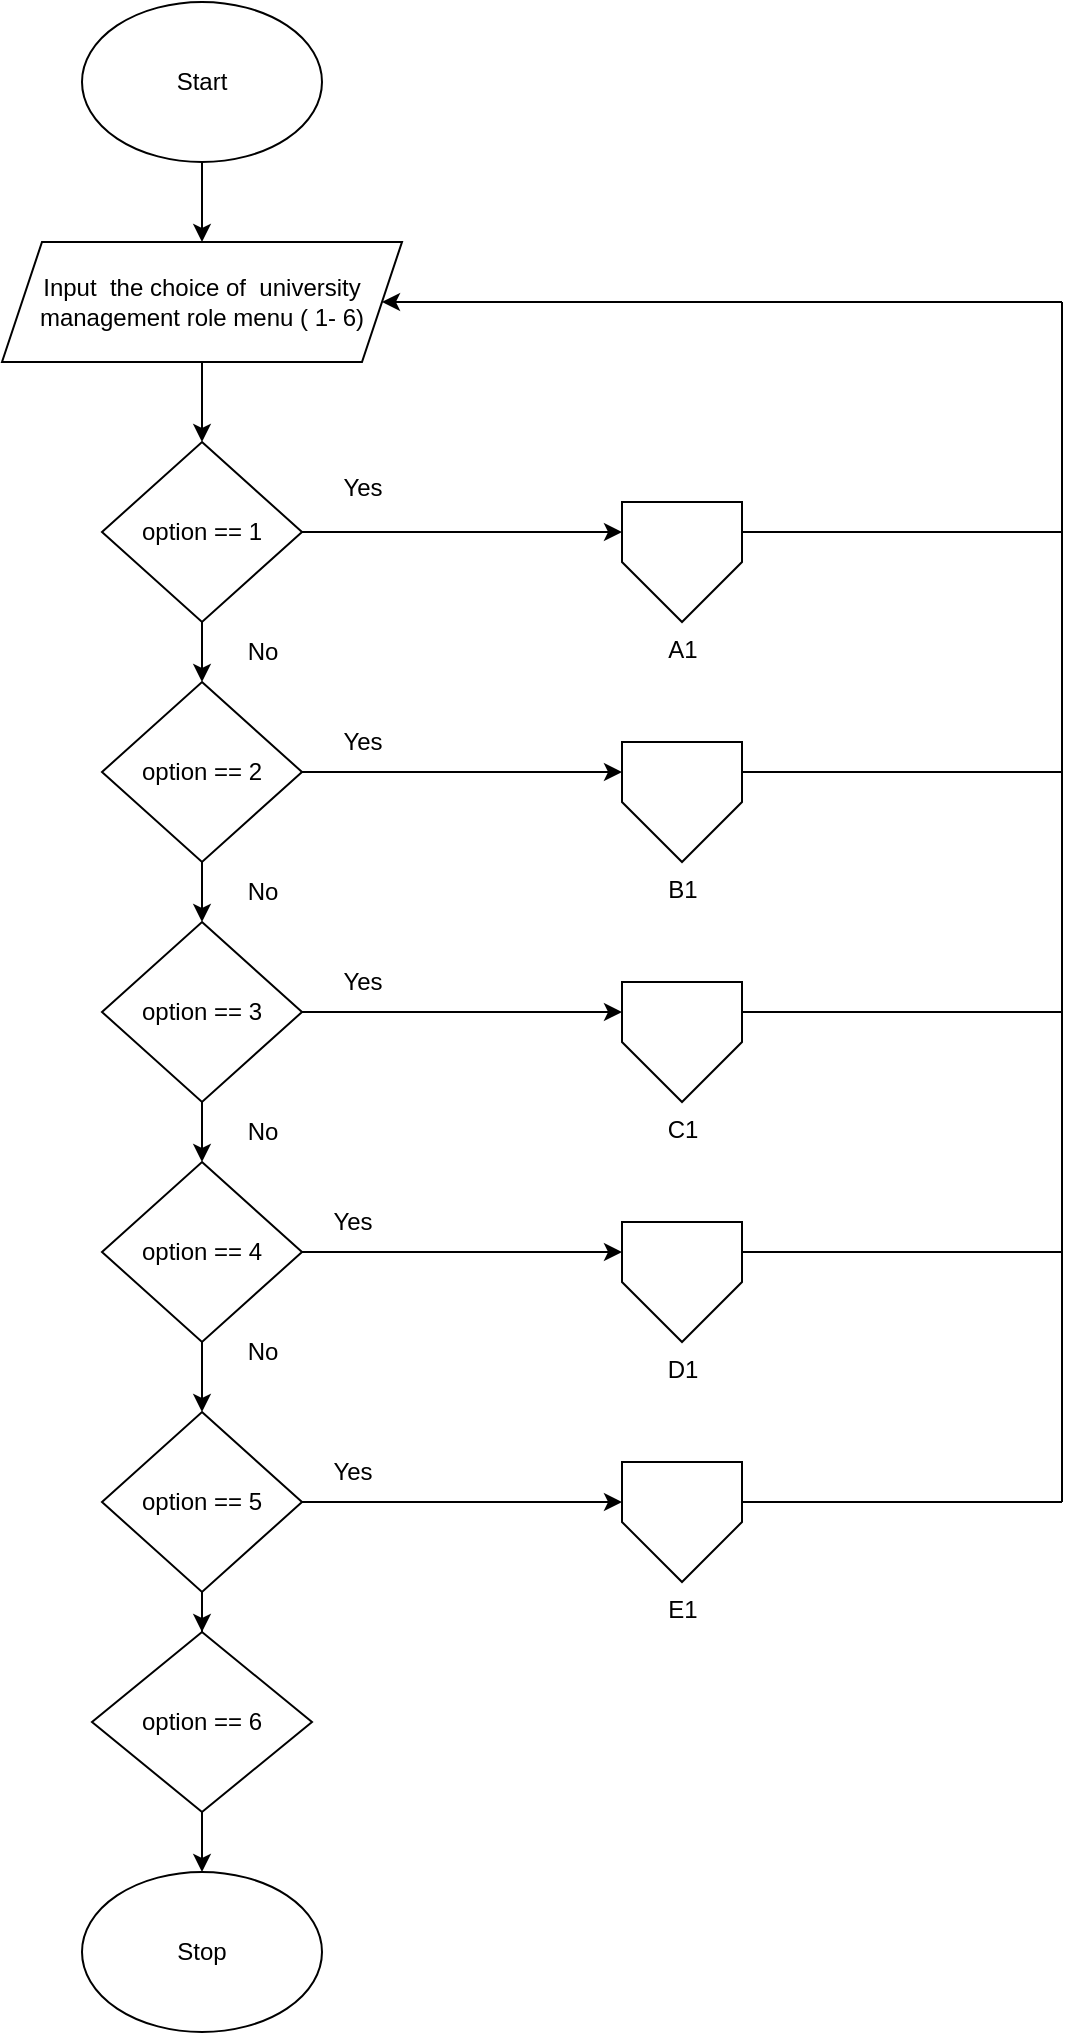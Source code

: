 <mxfile version="24.7.17">
  <diagram id="hPJmeEbqM_uJhu1WUBgI" name="Page-2">
    <mxGraphModel dx="1017" dy="3588" grid="1" gridSize="10" guides="1" tooltips="1" connect="1" arrows="1" fold="1" page="1" pageScale="1" pageWidth="827" pageHeight="1169" math="0" shadow="0">
      <root>
        <mxCell id="0" />
        <mxCell id="1" parent="0" />
        <mxCell id="ZoxIKXAUOeXcQ5-5phDQ-10" value="" style="edgeStyle=orthogonalEdgeStyle;rounded=0;orthogonalLoop=1;jettySize=auto;html=1;" parent="1" source="ZoxIKXAUOeXcQ5-5phDQ-11" target="ZoxIKXAUOeXcQ5-5phDQ-14" edge="1">
          <mxGeometry relative="1" as="geometry" />
        </mxCell>
        <mxCell id="ZoxIKXAUOeXcQ5-5phDQ-11" value="Start" style="ellipse;whiteSpace=wrap;html=1;" parent="1" vertex="1">
          <mxGeometry x="188" y="-2290" width="120" height="80" as="geometry" />
        </mxCell>
        <mxCell id="ZoxIKXAUOeXcQ5-5phDQ-21" value="" style="edgeStyle=orthogonalEdgeStyle;rounded=0;orthogonalLoop=1;jettySize=auto;html=1;" parent="1" source="ZoxIKXAUOeXcQ5-5phDQ-12" target="ZoxIKXAUOeXcQ5-5phDQ-15" edge="1">
          <mxGeometry relative="1" as="geometry" />
        </mxCell>
        <mxCell id="sU-5Mp4BqcbcbJBGRLXP-1" value="" style="edgeStyle=orthogonalEdgeStyle;rounded=0;orthogonalLoop=1;jettySize=auto;html=1;entryX=0;entryY=0.5;entryDx=0;entryDy=0;" parent="1" source="ZoxIKXAUOeXcQ5-5phDQ-12" edge="1">
          <mxGeometry relative="1" as="geometry">
            <mxPoint x="458.0" y="-2025.0" as="targetPoint" />
          </mxGeometry>
        </mxCell>
        <mxCell id="ZoxIKXAUOeXcQ5-5phDQ-12" value="option == 1" style="rhombus;whiteSpace=wrap;html=1;" parent="1" vertex="1">
          <mxGeometry x="198" y="-2070" width="100" height="90" as="geometry" />
        </mxCell>
        <mxCell id="ZoxIKXAUOeXcQ5-5phDQ-13" value="" style="edgeStyle=orthogonalEdgeStyle;rounded=0;orthogonalLoop=1;jettySize=auto;html=1;" parent="1" source="ZoxIKXAUOeXcQ5-5phDQ-14" target="ZoxIKXAUOeXcQ5-5phDQ-12" edge="1">
          <mxGeometry relative="1" as="geometry" />
        </mxCell>
        <mxCell id="ZoxIKXAUOeXcQ5-5phDQ-14" value="Input&amp;nbsp; the choice of&amp;nbsp; university management role menu ( 1- 6)" style="shape=parallelogram;perimeter=parallelogramPerimeter;whiteSpace=wrap;html=1;fixedSize=1;" parent="1" vertex="1">
          <mxGeometry x="148" y="-2170" width="200" height="60" as="geometry" />
        </mxCell>
        <mxCell id="ZoxIKXAUOeXcQ5-5phDQ-22" value="" style="edgeStyle=orthogonalEdgeStyle;rounded=0;orthogonalLoop=1;jettySize=auto;html=1;" parent="1" source="ZoxIKXAUOeXcQ5-5phDQ-15" target="ZoxIKXAUOeXcQ5-5phDQ-16" edge="1">
          <mxGeometry relative="1" as="geometry" />
        </mxCell>
        <mxCell id="ZoxIKXAUOeXcQ5-5phDQ-42" value="" style="edgeStyle=orthogonalEdgeStyle;rounded=0;orthogonalLoop=1;jettySize=auto;html=1;entryX=0;entryY=0.5;entryDx=0;entryDy=0;" parent="1" source="ZoxIKXAUOeXcQ5-5phDQ-15" edge="1">
          <mxGeometry relative="1" as="geometry">
            <mxPoint x="458.0" y="-1905" as="targetPoint" />
          </mxGeometry>
        </mxCell>
        <mxCell id="ZoxIKXAUOeXcQ5-5phDQ-15" value="option == 2" style="rhombus;whiteSpace=wrap;html=1;" parent="1" vertex="1">
          <mxGeometry x="198" y="-1950" width="100" height="90" as="geometry" />
        </mxCell>
        <mxCell id="ZoxIKXAUOeXcQ5-5phDQ-23" value="" style="edgeStyle=orthogonalEdgeStyle;rounded=0;orthogonalLoop=1;jettySize=auto;html=1;" parent="1" source="ZoxIKXAUOeXcQ5-5phDQ-16" target="ZoxIKXAUOeXcQ5-5phDQ-17" edge="1">
          <mxGeometry relative="1" as="geometry" />
        </mxCell>
        <mxCell id="ZoxIKXAUOeXcQ5-5phDQ-44" value="" style="edgeStyle=orthogonalEdgeStyle;rounded=0;orthogonalLoop=1;jettySize=auto;html=1;entryX=0;entryY=0.5;entryDx=0;entryDy=0;" parent="1" source="ZoxIKXAUOeXcQ5-5phDQ-16" edge="1">
          <mxGeometry relative="1" as="geometry">
            <mxPoint x="458.0" y="-1785" as="targetPoint" />
          </mxGeometry>
        </mxCell>
        <mxCell id="ZoxIKXAUOeXcQ5-5phDQ-16" value="&lt;div&gt;option == 3&lt;/div&gt;" style="rhombus;whiteSpace=wrap;html=1;" parent="1" vertex="1">
          <mxGeometry x="198" y="-1830" width="100" height="90" as="geometry" />
        </mxCell>
        <mxCell id="ZoxIKXAUOeXcQ5-5phDQ-25" value="" style="edgeStyle=orthogonalEdgeStyle;rounded=0;orthogonalLoop=1;jettySize=auto;html=1;" parent="1" source="ZoxIKXAUOeXcQ5-5phDQ-17" target="ZoxIKXAUOeXcQ5-5phDQ-18" edge="1">
          <mxGeometry relative="1" as="geometry" />
        </mxCell>
        <mxCell id="ZoxIKXAUOeXcQ5-5phDQ-46" value="" style="edgeStyle=orthogonalEdgeStyle;rounded=0;orthogonalLoop=1;jettySize=auto;html=1;entryX=0;entryY=0.5;entryDx=0;entryDy=0;" parent="1" source="ZoxIKXAUOeXcQ5-5phDQ-17" edge="1">
          <mxGeometry relative="1" as="geometry">
            <mxPoint x="458.0" y="-1665" as="targetPoint" />
          </mxGeometry>
        </mxCell>
        <mxCell id="ZoxIKXAUOeXcQ5-5phDQ-17" value="&lt;div&gt;option == 4&lt;/div&gt;" style="rhombus;whiteSpace=wrap;html=1;" parent="1" vertex="1">
          <mxGeometry x="198" y="-1710" width="100" height="90" as="geometry" />
        </mxCell>
        <mxCell id="ZoxIKXAUOeXcQ5-5phDQ-26" value="" style="edgeStyle=orthogonalEdgeStyle;rounded=0;orthogonalLoop=1;jettySize=auto;html=1;" parent="1" source="ZoxIKXAUOeXcQ5-5phDQ-18" target="ZoxIKXAUOeXcQ5-5phDQ-19" edge="1">
          <mxGeometry relative="1" as="geometry" />
        </mxCell>
        <mxCell id="ZoxIKXAUOeXcQ5-5phDQ-48" value="" style="edgeStyle=orthogonalEdgeStyle;rounded=0;orthogonalLoop=1;jettySize=auto;html=1;entryX=0;entryY=0.5;entryDx=0;entryDy=0;" parent="1" source="ZoxIKXAUOeXcQ5-5phDQ-18" edge="1">
          <mxGeometry relative="1" as="geometry">
            <mxPoint x="458.0" y="-1540" as="targetPoint" />
          </mxGeometry>
        </mxCell>
        <mxCell id="ZoxIKXAUOeXcQ5-5phDQ-18" value="&lt;div&gt;option == 5&lt;/div&gt;" style="rhombus;whiteSpace=wrap;html=1;" parent="1" vertex="1">
          <mxGeometry x="198" y="-1585" width="100" height="90" as="geometry" />
        </mxCell>
        <mxCell id="ZoxIKXAUOeXcQ5-5phDQ-28" value="" style="edgeStyle=orthogonalEdgeStyle;rounded=0;orthogonalLoop=1;jettySize=auto;html=1;" parent="1" source="ZoxIKXAUOeXcQ5-5phDQ-19" target="ZoxIKXAUOeXcQ5-5phDQ-27" edge="1">
          <mxGeometry relative="1" as="geometry" />
        </mxCell>
        <mxCell id="ZoxIKXAUOeXcQ5-5phDQ-19" value="option == 6" style="rhombus;whiteSpace=wrap;html=1;" parent="1" vertex="1">
          <mxGeometry x="193" y="-1475" width="110" height="90" as="geometry" />
        </mxCell>
        <mxCell id="ZoxIKXAUOeXcQ5-5phDQ-27" value="Stop" style="ellipse;whiteSpace=wrap;html=1;" parent="1" vertex="1">
          <mxGeometry x="188" y="-1355" width="120" height="80" as="geometry" />
        </mxCell>
        <mxCell id="ZoxIKXAUOeXcQ5-5phDQ-50" value="Yes" style="text;html=1;align=center;verticalAlign=middle;resizable=0;points=[];autosize=1;strokeColor=none;fillColor=none;" parent="1" vertex="1">
          <mxGeometry x="308" y="-2062" width="40" height="30" as="geometry" />
        </mxCell>
        <mxCell id="ZoxIKXAUOeXcQ5-5phDQ-51" value="No" style="text;html=1;align=center;verticalAlign=middle;resizable=0;points=[];autosize=1;strokeColor=none;fillColor=none;" parent="1" vertex="1">
          <mxGeometry x="258" y="-1980" width="40" height="30" as="geometry" />
        </mxCell>
        <mxCell id="ZoxIKXAUOeXcQ5-5phDQ-52" value="Yes" style="text;html=1;align=center;verticalAlign=middle;resizable=0;points=[];autosize=1;strokeColor=none;fillColor=none;" parent="1" vertex="1">
          <mxGeometry x="308" y="-1935" width="40" height="30" as="geometry" />
        </mxCell>
        <mxCell id="ZoxIKXAUOeXcQ5-5phDQ-53" value="Yes" style="text;html=1;align=center;verticalAlign=middle;resizable=0;points=[];autosize=1;strokeColor=none;fillColor=none;" parent="1" vertex="1">
          <mxGeometry x="308" y="-1815" width="40" height="30" as="geometry" />
        </mxCell>
        <mxCell id="ZoxIKXAUOeXcQ5-5phDQ-54" value="Yes" style="text;html=1;align=center;verticalAlign=middle;resizable=0;points=[];autosize=1;strokeColor=none;fillColor=none;" parent="1" vertex="1">
          <mxGeometry x="303" y="-1695" width="40" height="30" as="geometry" />
        </mxCell>
        <mxCell id="ZoxIKXAUOeXcQ5-5phDQ-55" value="Yes" style="text;html=1;align=center;verticalAlign=middle;resizable=0;points=[];autosize=1;strokeColor=none;fillColor=none;" parent="1" vertex="1">
          <mxGeometry x="303" y="-1570" width="40" height="30" as="geometry" />
        </mxCell>
        <mxCell id="ZoxIKXAUOeXcQ5-5phDQ-56" value="No" style="text;html=1;align=center;verticalAlign=middle;resizable=0;points=[];autosize=1;strokeColor=none;fillColor=none;" parent="1" vertex="1">
          <mxGeometry x="258" y="-1860" width="40" height="30" as="geometry" />
        </mxCell>
        <mxCell id="ZoxIKXAUOeXcQ5-5phDQ-57" value="No" style="text;html=1;align=center;verticalAlign=middle;resizable=0;points=[];autosize=1;strokeColor=none;fillColor=none;" parent="1" vertex="1">
          <mxGeometry x="258" y="-1740" width="40" height="30" as="geometry" />
        </mxCell>
        <mxCell id="ZoxIKXAUOeXcQ5-5phDQ-58" value="No" style="text;html=1;align=center;verticalAlign=middle;resizable=0;points=[];autosize=1;strokeColor=none;fillColor=none;" parent="1" vertex="1">
          <mxGeometry x="258" y="-1630" width="40" height="30" as="geometry" />
        </mxCell>
        <mxCell id="uOiCjjrxeWrXdkk0zyQc-3" value="" style="endArrow=classic;html=1;rounded=0;entryX=1;entryY=0.5;entryDx=0;entryDy=0;" parent="1" target="ZoxIKXAUOeXcQ5-5phDQ-14" edge="1">
          <mxGeometry width="50" height="50" relative="1" as="geometry">
            <mxPoint x="678" y="-2140" as="sourcePoint" />
            <mxPoint x="548" y="-1980" as="targetPoint" />
          </mxGeometry>
        </mxCell>
        <mxCell id="uOiCjjrxeWrXdkk0zyQc-4" value="" style="endArrow=none;html=1;rounded=0;" parent="1" edge="1">
          <mxGeometry width="50" height="50" relative="1" as="geometry">
            <mxPoint x="678" y="-1540" as="sourcePoint" />
            <mxPoint x="678" y="-2140" as="targetPoint" />
          </mxGeometry>
        </mxCell>
        <mxCell id="uOiCjjrxeWrXdkk0zyQc-5" value="" style="endArrow=none;html=1;rounded=0;exitX=1;exitY=0.5;exitDx=0;exitDy=0;" parent="1" edge="1">
          <mxGeometry width="50" height="50" relative="1" as="geometry">
            <mxPoint x="518.0" y="-1540" as="sourcePoint" />
            <mxPoint x="678" y="-1540" as="targetPoint" />
          </mxGeometry>
        </mxCell>
        <mxCell id="uOiCjjrxeWrXdkk0zyQc-6" value="" style="endArrow=none;html=1;rounded=0;exitX=1;exitY=0.5;exitDx=0;exitDy=0;" parent="1" edge="1">
          <mxGeometry width="50" height="50" relative="1" as="geometry">
            <mxPoint x="518.0" y="-1665" as="sourcePoint" />
            <mxPoint x="678" y="-1665" as="targetPoint" />
          </mxGeometry>
        </mxCell>
        <mxCell id="uOiCjjrxeWrXdkk0zyQc-7" value="" style="endArrow=none;html=1;rounded=0;exitX=1;exitY=0.5;exitDx=0;exitDy=0;" parent="1" edge="1">
          <mxGeometry width="50" height="50" relative="1" as="geometry">
            <mxPoint x="518.0" y="-1785" as="sourcePoint" />
            <mxPoint x="678" y="-1785" as="targetPoint" />
          </mxGeometry>
        </mxCell>
        <mxCell id="uOiCjjrxeWrXdkk0zyQc-8" value="" style="endArrow=none;html=1;rounded=0;exitX=1;exitY=0.5;exitDx=0;exitDy=0;" parent="1" edge="1">
          <mxGeometry width="50" height="50" relative="1" as="geometry">
            <mxPoint x="518.0" y="-1905" as="sourcePoint" />
            <mxPoint x="678" y="-1905" as="targetPoint" />
            <Array as="points" />
          </mxGeometry>
        </mxCell>
        <mxCell id="uOiCjjrxeWrXdkk0zyQc-9" value="" style="endArrow=none;html=1;rounded=0;exitX=1;exitY=0.5;exitDx=0;exitDy=0;" parent="1" edge="1">
          <mxGeometry width="50" height="50" relative="1" as="geometry">
            <mxPoint x="518.0" y="-2025.0" as="sourcePoint" />
            <mxPoint x="678" y="-2025" as="targetPoint" />
          </mxGeometry>
        </mxCell>
        <mxCell id="YzYhgDHI8R-GzP9qKLlG-2" value="A1" style="verticalLabelPosition=bottom;verticalAlign=top;html=1;shape=offPageConnector;rounded=0;size=0.5;" vertex="1" parent="1">
          <mxGeometry x="458" y="-2040" width="60" height="60" as="geometry" />
        </mxCell>
        <mxCell id="YzYhgDHI8R-GzP9qKLlG-4" value="B1" style="verticalLabelPosition=bottom;verticalAlign=top;html=1;shape=offPageConnector;rounded=0;size=0.5;" vertex="1" parent="1">
          <mxGeometry x="458" y="-1920" width="60" height="60" as="geometry" />
        </mxCell>
        <mxCell id="YzYhgDHI8R-GzP9qKLlG-6" value="C1" style="verticalLabelPosition=bottom;verticalAlign=top;html=1;shape=offPageConnector;rounded=0;size=0.5;" vertex="1" parent="1">
          <mxGeometry x="458" y="-1800" width="60" height="60" as="geometry" />
        </mxCell>
        <mxCell id="YzYhgDHI8R-GzP9qKLlG-8" value="D1" style="verticalLabelPosition=bottom;verticalAlign=top;html=1;shape=offPageConnector;rounded=0;size=0.5;" vertex="1" parent="1">
          <mxGeometry x="458" y="-1680" width="60" height="60" as="geometry" />
        </mxCell>
        <mxCell id="YzYhgDHI8R-GzP9qKLlG-10" value="E1" style="verticalLabelPosition=bottom;verticalAlign=top;html=1;shape=offPageConnector;rounded=0;size=0.5;" vertex="1" parent="1">
          <mxGeometry x="458" y="-1560" width="60" height="60" as="geometry" />
        </mxCell>
      </root>
    </mxGraphModel>
  </diagram>
</mxfile>
